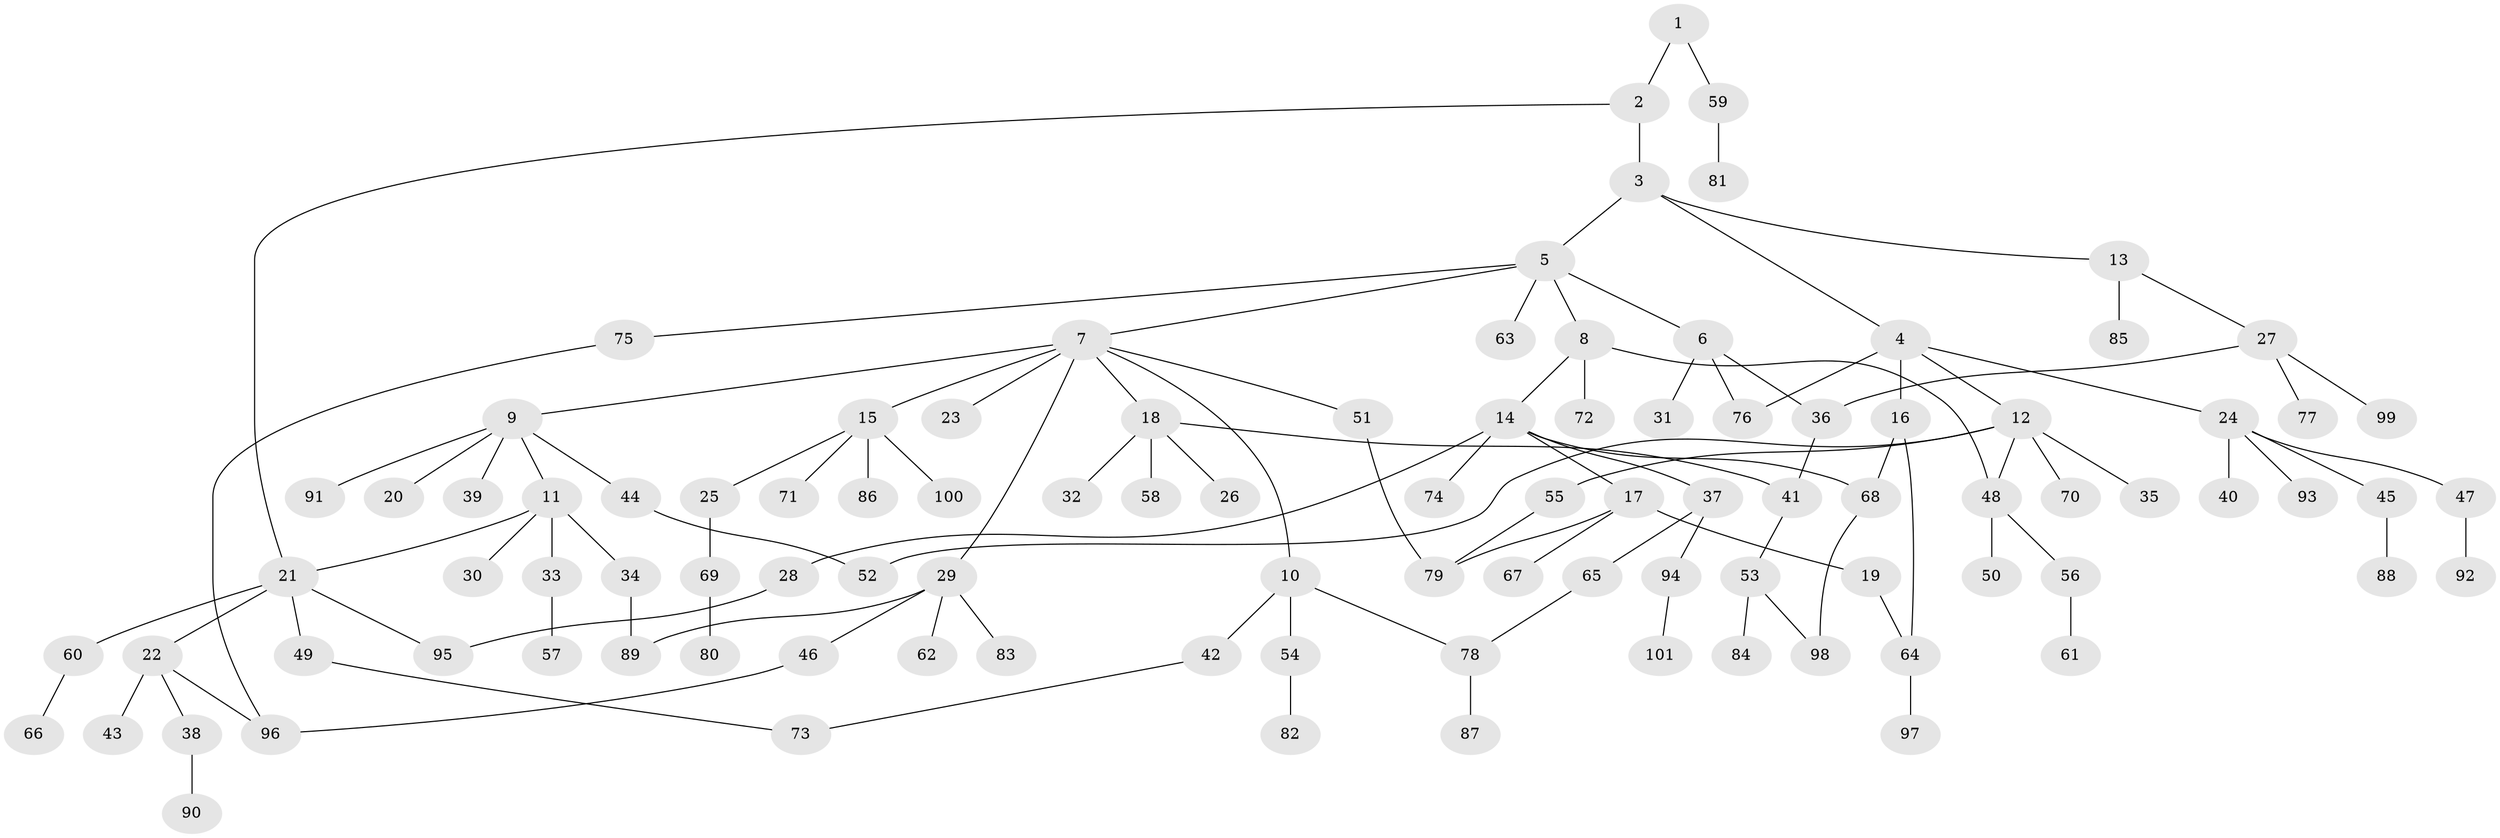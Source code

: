 // Generated by graph-tools (version 1.1) at 2025/34/03/09/25 02:34:10]
// undirected, 101 vertices, 117 edges
graph export_dot {
graph [start="1"]
  node [color=gray90,style=filled];
  1;
  2;
  3;
  4;
  5;
  6;
  7;
  8;
  9;
  10;
  11;
  12;
  13;
  14;
  15;
  16;
  17;
  18;
  19;
  20;
  21;
  22;
  23;
  24;
  25;
  26;
  27;
  28;
  29;
  30;
  31;
  32;
  33;
  34;
  35;
  36;
  37;
  38;
  39;
  40;
  41;
  42;
  43;
  44;
  45;
  46;
  47;
  48;
  49;
  50;
  51;
  52;
  53;
  54;
  55;
  56;
  57;
  58;
  59;
  60;
  61;
  62;
  63;
  64;
  65;
  66;
  67;
  68;
  69;
  70;
  71;
  72;
  73;
  74;
  75;
  76;
  77;
  78;
  79;
  80;
  81;
  82;
  83;
  84;
  85;
  86;
  87;
  88;
  89;
  90;
  91;
  92;
  93;
  94;
  95;
  96;
  97;
  98;
  99;
  100;
  101;
  1 -- 2;
  1 -- 59;
  2 -- 3;
  2 -- 21;
  3 -- 4;
  3 -- 5;
  3 -- 13;
  4 -- 12;
  4 -- 16;
  4 -- 24;
  4 -- 76;
  5 -- 6;
  5 -- 7;
  5 -- 8;
  5 -- 63;
  5 -- 75;
  6 -- 31;
  6 -- 36;
  6 -- 76;
  7 -- 9;
  7 -- 10;
  7 -- 15;
  7 -- 18;
  7 -- 23;
  7 -- 29;
  7 -- 51;
  8 -- 14;
  8 -- 72;
  8 -- 48;
  9 -- 11;
  9 -- 20;
  9 -- 39;
  9 -- 44;
  9 -- 91;
  10 -- 42;
  10 -- 54;
  10 -- 78;
  11 -- 21;
  11 -- 30;
  11 -- 33;
  11 -- 34;
  12 -- 35;
  12 -- 48;
  12 -- 55;
  12 -- 70;
  12 -- 52;
  13 -- 27;
  13 -- 85;
  14 -- 17;
  14 -- 28;
  14 -- 37;
  14 -- 68;
  14 -- 74;
  15 -- 25;
  15 -- 71;
  15 -- 86;
  15 -- 100;
  16 -- 64;
  16 -- 68;
  17 -- 19;
  17 -- 67;
  17 -- 79;
  18 -- 26;
  18 -- 32;
  18 -- 41;
  18 -- 58;
  19 -- 64;
  21 -- 22;
  21 -- 49;
  21 -- 60;
  21 -- 95;
  22 -- 38;
  22 -- 43;
  22 -- 96;
  24 -- 40;
  24 -- 45;
  24 -- 47;
  24 -- 93;
  25 -- 69;
  27 -- 77;
  27 -- 99;
  27 -- 36;
  28 -- 95;
  29 -- 46;
  29 -- 62;
  29 -- 83;
  29 -- 89;
  33 -- 57;
  34 -- 89;
  36 -- 41;
  37 -- 65;
  37 -- 94;
  38 -- 90;
  41 -- 53;
  42 -- 73;
  44 -- 52;
  45 -- 88;
  46 -- 96;
  47 -- 92;
  48 -- 50;
  48 -- 56;
  49 -- 73;
  51 -- 79;
  53 -- 84;
  53 -- 98;
  54 -- 82;
  55 -- 79;
  56 -- 61;
  59 -- 81;
  60 -- 66;
  64 -- 97;
  65 -- 78;
  68 -- 98;
  69 -- 80;
  75 -- 96;
  78 -- 87;
  94 -- 101;
}

